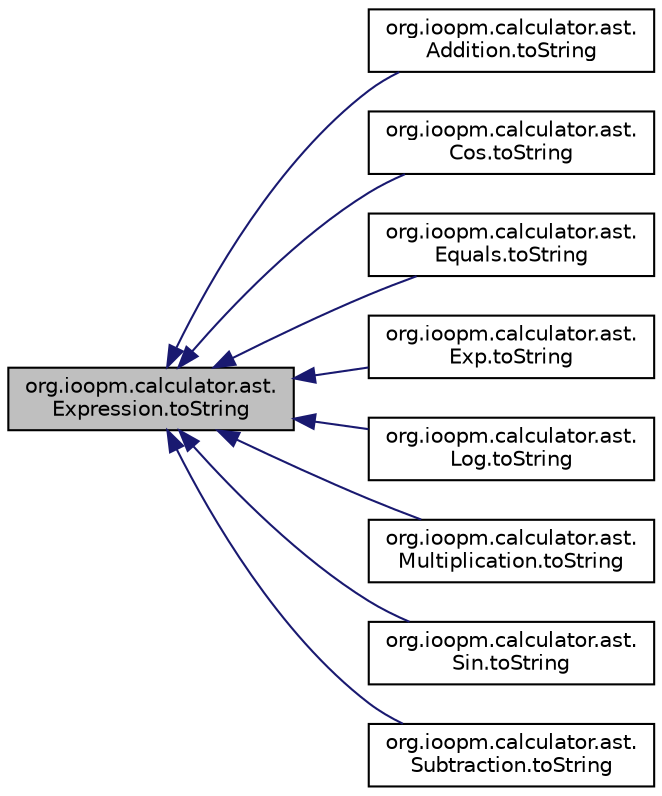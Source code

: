 digraph "org.ioopm.calculator.ast.SymbolicExpression.toString"
{
  edge [fontname="Helvetica",fontsize="10",labelfontname="Helvetica",labelfontsize="10"];
  node [fontname="Helvetica",fontsize="10",shape=record];
  rankdir="LR";
  Node55 [label="org.ioopm.calculator.ast.\lExpression.toString",height=0.2,width=0.4,color="black", fillcolor="grey75", style="filled", fontcolor="black"];
  Node55 -> Node56 [dir="back",color="midnightblue",fontsize="10",style="solid",fontname="Helvetica"];
  Node56 [label="org.ioopm.calculator.ast.\lAddition.toString",height=0.2,width=0.4,color="black", fillcolor="white", style="filled",URL="$classorg_1_1ioopm_1_1calculator_1_1ast_1_1_addition.html#a8aae7bed7020a2d05e88118d5c0efd71"];
  Node55 -> Node57 [dir="back",color="midnightblue",fontsize="10",style="solid",fontname="Helvetica"];
  Node57 [label="org.ioopm.calculator.ast.\lCos.toString",height=0.2,width=0.4,color="black", fillcolor="white", style="filled",URL="$classorg_1_1ioopm_1_1calculator_1_1ast_1_1_cos.html#a5054e8659f79d9f2f6037dd928ce24f3"];
  Node55 -> Node58 [dir="back",color="midnightblue",fontsize="10",style="solid",fontname="Helvetica"];
  Node58 [label="org.ioopm.calculator.ast.\lEquals.toString",height=0.2,width=0.4,color="black", fillcolor="white", style="filled",URL="$classorg_1_1ioopm_1_1calculator_1_1ast_1_1_equals.html#a12258880bfe1aa3971d3e1bfc9a567ad"];
  Node55 -> Node59 [dir="back",color="midnightblue",fontsize="10",style="solid",fontname="Helvetica"];
  Node59 [label="org.ioopm.calculator.ast.\lExp.toString",height=0.2,width=0.4,color="black", fillcolor="white", style="filled",URL="$classorg_1_1ioopm_1_1calculator_1_1ast_1_1_exp.html#a5dc11acdfa5745b3525fdb60c7d3caf3"];
  Node55 -> Node60 [dir="back",color="midnightblue",fontsize="10",style="solid",fontname="Helvetica"];
  Node60 [label="org.ioopm.calculator.ast.\lLog.toString",height=0.2,width=0.4,color="black", fillcolor="white", style="filled",URL="$classorg_1_1ioopm_1_1calculator_1_1ast_1_1_log.html#a6ed72cc08039e45d9f1075ff5e21a40e"];
  Node55 -> Node61 [dir="back",color="midnightblue",fontsize="10",style="solid",fontname="Helvetica"];
  Node61 [label="org.ioopm.calculator.ast.\lMultiplication.toString",height=0.2,width=0.4,color="black", fillcolor="white", style="filled",URL="$classorg_1_1ioopm_1_1calculator_1_1ast_1_1_multiplication.html#a12d557f5fd6049e52de247e467700ae7"];
  Node55 -> Node62 [dir="back",color="midnightblue",fontsize="10",style="solid",fontname="Helvetica"];
  Node62 [label="org.ioopm.calculator.ast.\lSin.toString",height=0.2,width=0.4,color="black", fillcolor="white", style="filled",URL="$classorg_1_1ioopm_1_1calculator_1_1ast_1_1_sin.html#a0151df62d3328c4cab217238b9d7c6e9"];
  Node55 -> Node63 [dir="back",color="midnightblue",fontsize="10",style="solid",fontname="Helvetica"];
  Node63 [label="org.ioopm.calculator.ast.\lSubtraction.toString",height=0.2,width=0.4,color="black", fillcolor="white", style="filled",URL="$classorg_1_1ioopm_1_1calculator_1_1ast_1_1_subtraction.html#ac55eba8293547dcdbc45ae1e70c53909"];
}
